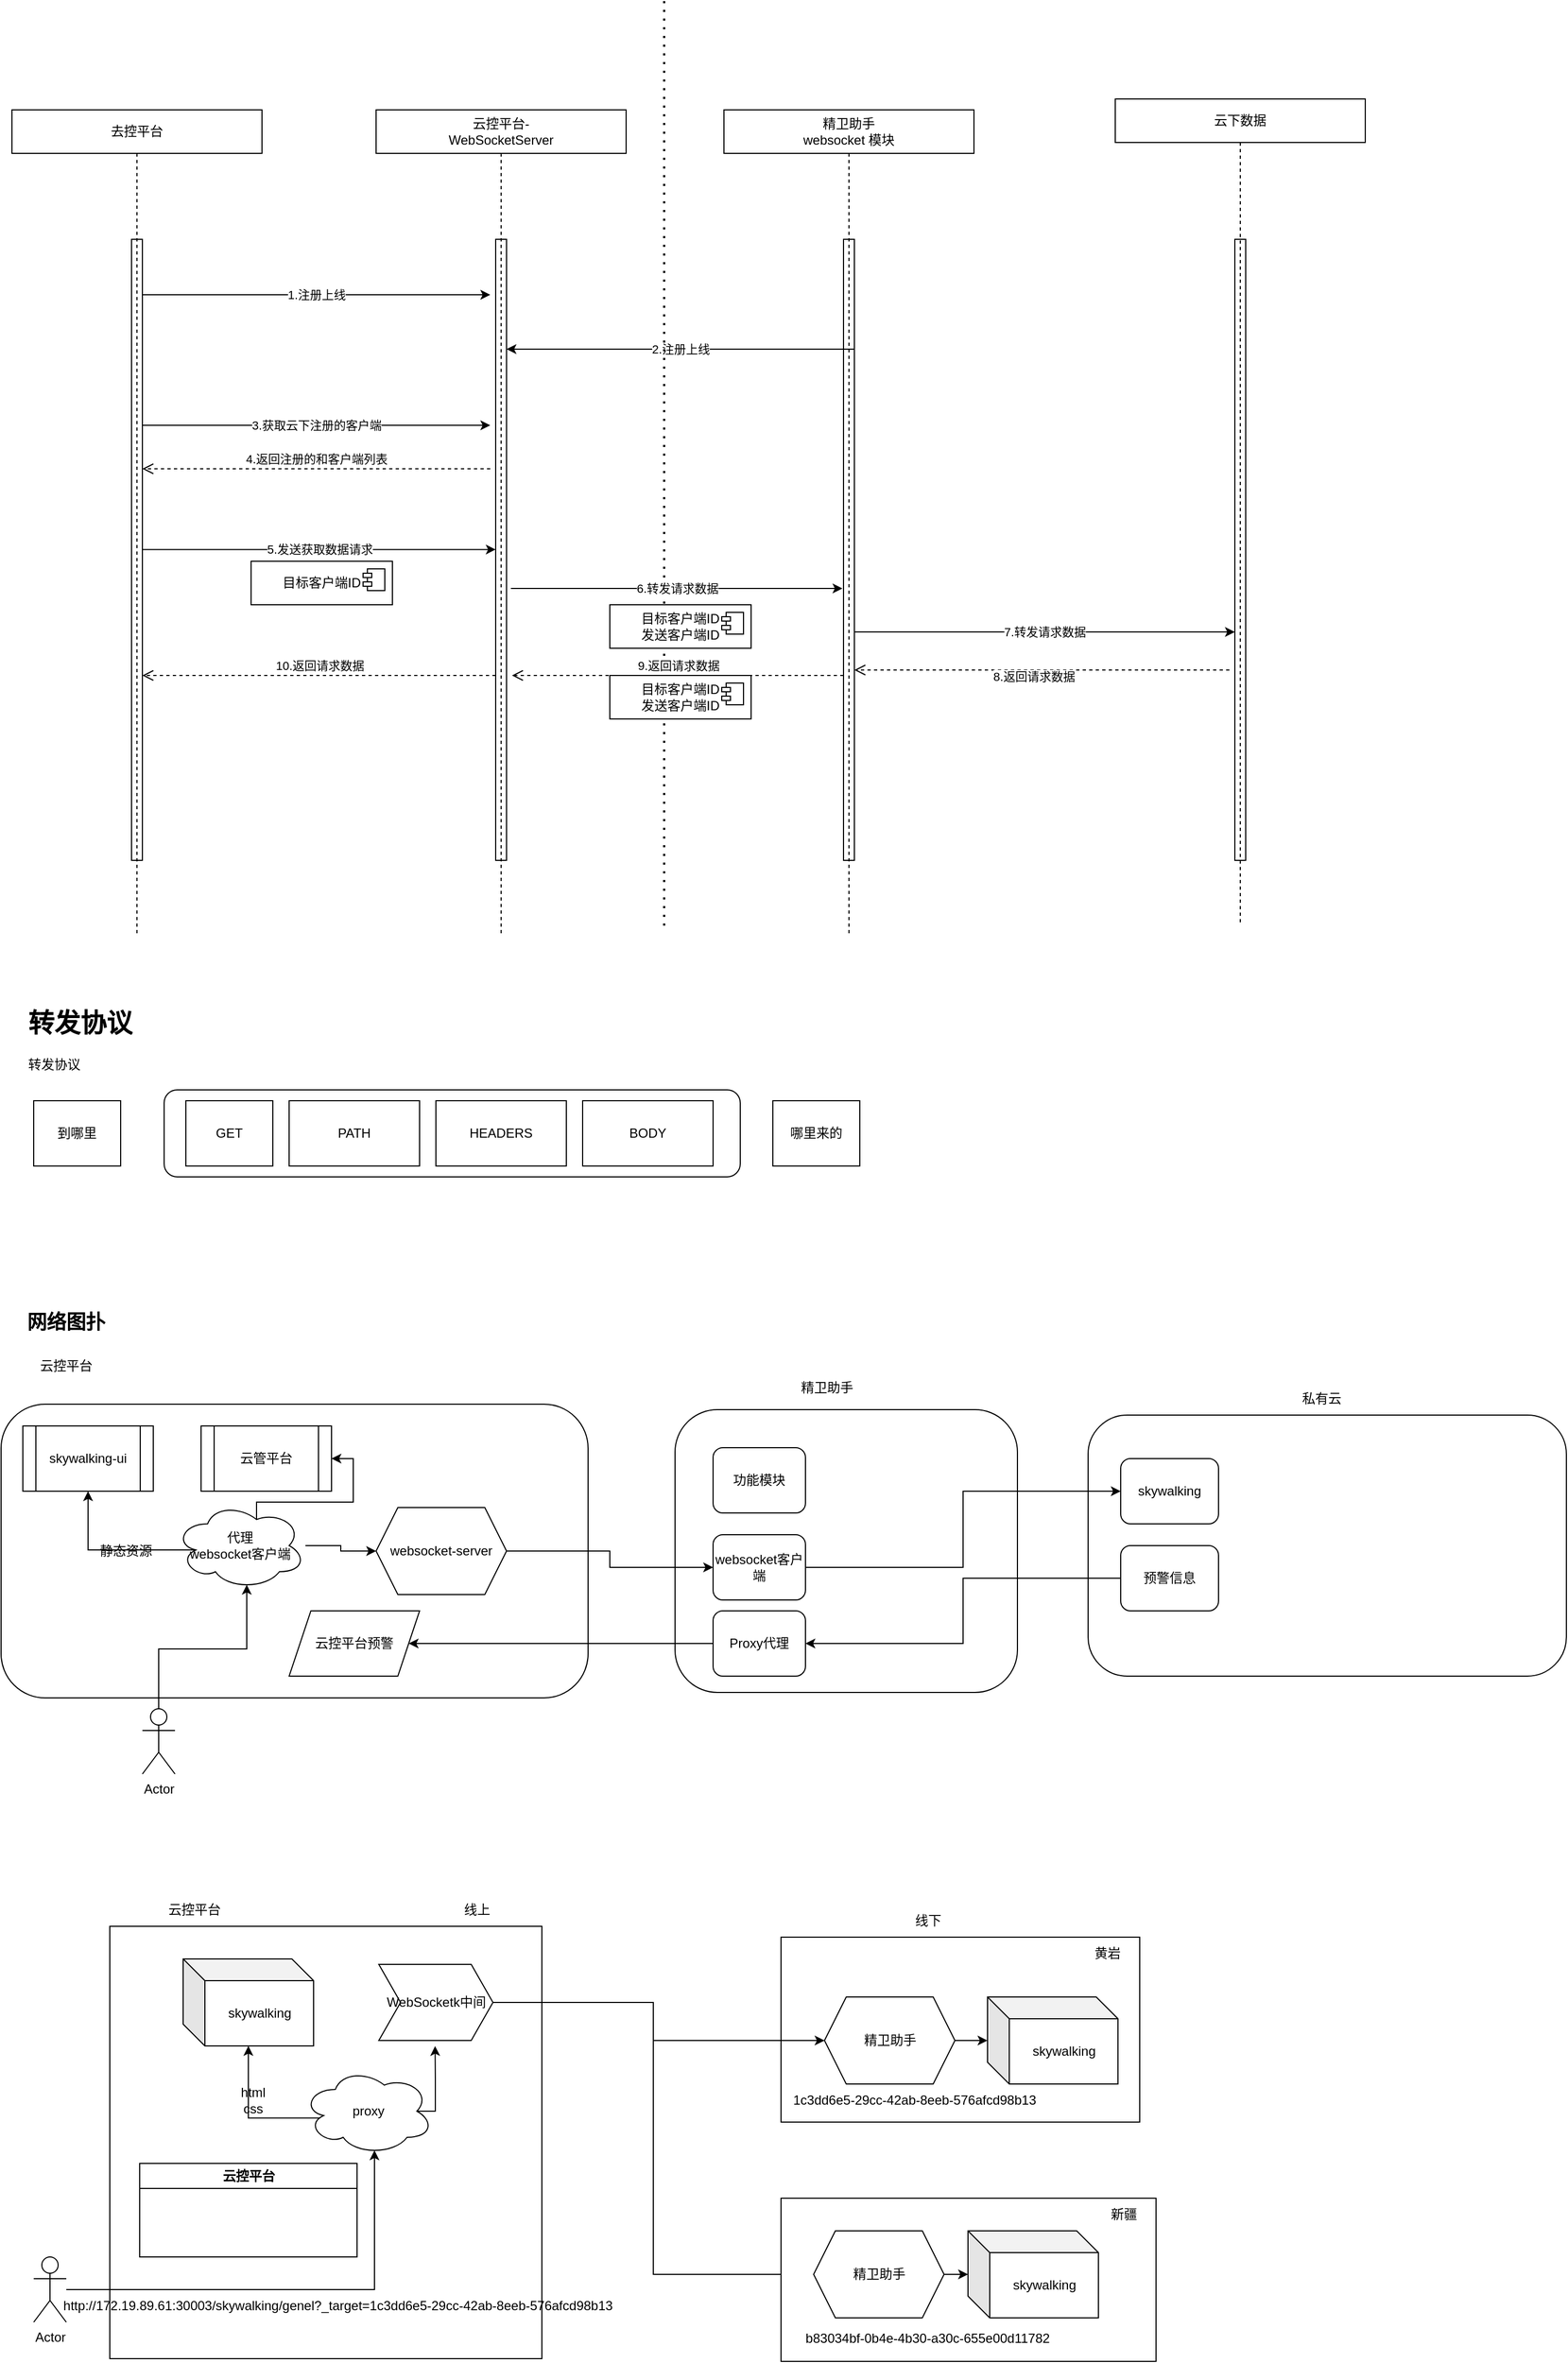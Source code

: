 <mxfile version="22.0.4" type="github">
  <diagram name="第 1 页" id="WVetOxo7rWprdEWdv1dO">
    <mxGraphModel dx="1388" dy="654" grid="1" gridSize="10" guides="1" tooltips="1" connect="1" arrows="1" fold="1" page="1" pageScale="1" pageWidth="827" pageHeight="1169" math="0" shadow="0">
      <root>
        <mxCell id="0" />
        <mxCell id="1" parent="0" />
        <mxCell id="wzpFAZ2yNTVjerZHF5mi-19" value="" style="rounded=0;whiteSpace=wrap;html=1;" parent="1" vertex="1">
          <mxGeometry x="827.5" y="1810" width="330" height="170" as="geometry" />
        </mxCell>
        <mxCell id="Lqw1DMnqhsxvav5ZPbax-16" value="" style="rounded=1;whiteSpace=wrap;html=1;" parent="1" vertex="1">
          <mxGeometry x="260" y="1031" width="530" height="80" as="geometry" />
        </mxCell>
        <mxCell id="MNkrM5vl-jbfUFuz_sfn-18" value="" style="html=1;points=[[0,0,0,0,5],[0,1,0,0,-5],[1,0,0,0,5],[1,1,0,0,-5]];perimeter=orthogonalPerimeter;outlineConnect=0;targetShapes=umlLifeline;portConstraint=eastwest;newEdgeStyle={&quot;curved&quot;:0,&quot;rounded&quot;:0};" parent="1" vertex="1">
          <mxGeometry x="230" y="249" width="10" height="571" as="geometry" />
        </mxCell>
        <mxCell id="MNkrM5vl-jbfUFuz_sfn-19" value="" style="html=1;points=[[0,0,0,0,5],[0,1,0,0,-5],[1,0,0,0,5],[1,1,0,0,-5]];perimeter=orthogonalPerimeter;outlineConnect=0;targetShapes=umlLifeline;portConstraint=eastwest;newEdgeStyle={&quot;curved&quot;:0,&quot;rounded&quot;:0};" parent="1" vertex="1">
          <mxGeometry x="565" y="249" width="10" height="571" as="geometry" />
        </mxCell>
        <mxCell id="MNkrM5vl-jbfUFuz_sfn-20" value="" style="html=1;points=[[0,0,0,0,5],[0,1,0,0,-5],[1,0,0,0,5],[1,1,0,0,-5]];perimeter=orthogonalPerimeter;outlineConnect=0;targetShapes=umlLifeline;portConstraint=eastwest;newEdgeStyle={&quot;curved&quot;:0,&quot;rounded&quot;:0};" parent="1" vertex="1">
          <mxGeometry x="885" y="249" width="10" height="571" as="geometry" />
        </mxCell>
        <mxCell id="MNkrM5vl-jbfUFuz_sfn-21" value="" style="html=1;points=[[0,0,0,0,5],[0,1,0,0,-5],[1,0,0,0,5],[1,1,0,0,-5]];perimeter=orthogonalPerimeter;outlineConnect=0;targetShapes=umlLifeline;portConstraint=eastwest;newEdgeStyle={&quot;curved&quot;:0,&quot;rounded&quot;:0};" parent="1" vertex="1">
          <mxGeometry x="1245" y="249" width="10" height="571" as="geometry" />
        </mxCell>
        <mxCell id="MNkrM5vl-jbfUFuz_sfn-22" value="" style="endArrow=classic;html=1;rounded=0;" parent="1" edge="1">
          <mxGeometry relative="1" as="geometry">
            <mxPoint x="240" y="300" as="sourcePoint" />
            <mxPoint x="560" y="300" as="targetPoint" />
          </mxGeometry>
        </mxCell>
        <mxCell id="MNkrM5vl-jbfUFuz_sfn-23" value="1.注册上线" style="edgeLabel;resizable=0;html=1;align=center;verticalAlign=middle;" parent="MNkrM5vl-jbfUFuz_sfn-22" connectable="0" vertex="1">
          <mxGeometry relative="1" as="geometry" />
        </mxCell>
        <mxCell id="MNkrM5vl-jbfUFuz_sfn-26" value="" style="endArrow=classic;html=1;rounded=0;" parent="1" target="MNkrM5vl-jbfUFuz_sfn-19" edge="1">
          <mxGeometry relative="1" as="geometry">
            <mxPoint x="895" y="350" as="sourcePoint" />
            <mxPoint x="1215" y="350" as="targetPoint" />
          </mxGeometry>
        </mxCell>
        <mxCell id="MNkrM5vl-jbfUFuz_sfn-27" value="2.注册上线" style="edgeLabel;resizable=0;html=1;align=center;verticalAlign=middle;" parent="MNkrM5vl-jbfUFuz_sfn-26" connectable="0" vertex="1">
          <mxGeometry relative="1" as="geometry" />
        </mxCell>
        <mxCell id="MNkrM5vl-jbfUFuz_sfn-28" value="" style="endArrow=none;dashed=1;html=1;dashPattern=1 3;strokeWidth=2;rounded=0;" parent="1" edge="1">
          <mxGeometry width="50" height="50" relative="1" as="geometry">
            <mxPoint x="720" y="880" as="sourcePoint" />
            <mxPoint x="720" y="30" as="targetPoint" />
          </mxGeometry>
        </mxCell>
        <mxCell id="MNkrM5vl-jbfUFuz_sfn-29" value="" style="endArrow=classic;html=1;rounded=0;" parent="1" edge="1">
          <mxGeometry relative="1" as="geometry">
            <mxPoint x="240" y="420" as="sourcePoint" />
            <mxPoint x="560" y="420" as="targetPoint" />
          </mxGeometry>
        </mxCell>
        <mxCell id="MNkrM5vl-jbfUFuz_sfn-30" value="3.获取云下注册的客户端" style="edgeLabel;resizable=0;html=1;align=center;verticalAlign=middle;" parent="MNkrM5vl-jbfUFuz_sfn-29" connectable="0" vertex="1">
          <mxGeometry relative="1" as="geometry" />
        </mxCell>
        <mxCell id="MNkrM5vl-jbfUFuz_sfn-32" value="4.返回注册的和客户端列表" style="html=1;verticalAlign=bottom;endArrow=open;dashed=1;endSize=8;curved=0;rounded=0;" parent="1" edge="1">
          <mxGeometry relative="1" as="geometry">
            <mxPoint x="560" y="460" as="sourcePoint" />
            <mxPoint x="240" y="460" as="targetPoint" />
          </mxGeometry>
        </mxCell>
        <mxCell id="MNkrM5vl-jbfUFuz_sfn-34" value="" style="endArrow=classic;html=1;rounded=0;" parent="1" source="MNkrM5vl-jbfUFuz_sfn-18" edge="1">
          <mxGeometry relative="1" as="geometry">
            <mxPoint x="245" y="534.21" as="sourcePoint" />
            <mxPoint x="565" y="534.21" as="targetPoint" />
          </mxGeometry>
        </mxCell>
        <mxCell id="MNkrM5vl-jbfUFuz_sfn-35" value="5.发送获取数据请求" style="edgeLabel;resizable=0;html=1;align=center;verticalAlign=middle;" parent="MNkrM5vl-jbfUFuz_sfn-34" connectable="0" vertex="1">
          <mxGeometry relative="1" as="geometry" />
        </mxCell>
        <mxCell id="MNkrM5vl-jbfUFuz_sfn-38" value="目标客户端ID" style="html=1;dropTarget=0;whiteSpace=wrap;" parent="1" vertex="1">
          <mxGeometry x="340" y="545" width="130" height="40" as="geometry" />
        </mxCell>
        <mxCell id="MNkrM5vl-jbfUFuz_sfn-39" value="" style="shape=module;jettyWidth=8;jettyHeight=4;" parent="MNkrM5vl-jbfUFuz_sfn-38" vertex="1">
          <mxGeometry x="1" width="20" height="20" relative="1" as="geometry">
            <mxPoint x="-27" y="7" as="offset" />
          </mxGeometry>
        </mxCell>
        <mxCell id="MNkrM5vl-jbfUFuz_sfn-40" value="" style="endArrow=classic;html=1;rounded=0;" parent="1" edge="1">
          <mxGeometry relative="1" as="geometry">
            <mxPoint x="579" y="570" as="sourcePoint" />
            <mxPoint x="884" y="570" as="targetPoint" />
          </mxGeometry>
        </mxCell>
        <mxCell id="MNkrM5vl-jbfUFuz_sfn-41" value="6.转发请求数据" style="edgeLabel;resizable=0;html=1;align=center;verticalAlign=middle;" parent="MNkrM5vl-jbfUFuz_sfn-40" connectable="0" vertex="1">
          <mxGeometry relative="1" as="geometry" />
        </mxCell>
        <mxCell id="MNkrM5vl-jbfUFuz_sfn-42" value="目标客户端ID&lt;br&gt;发送客户端ID" style="html=1;dropTarget=0;whiteSpace=wrap;" parent="1" vertex="1">
          <mxGeometry x="670" y="585" width="130" height="40" as="geometry" />
        </mxCell>
        <mxCell id="MNkrM5vl-jbfUFuz_sfn-43" value="" style="shape=module;jettyWidth=8;jettyHeight=4;" parent="MNkrM5vl-jbfUFuz_sfn-42" vertex="1">
          <mxGeometry x="1" width="20" height="20" relative="1" as="geometry">
            <mxPoint x="-27" y="7" as="offset" />
          </mxGeometry>
        </mxCell>
        <mxCell id="MNkrM5vl-jbfUFuz_sfn-44" value="" style="endArrow=classic;html=1;rounded=0;" parent="1" target="MNkrM5vl-jbfUFuz_sfn-21" edge="1">
          <mxGeometry relative="1" as="geometry">
            <mxPoint x="895" y="610" as="sourcePoint" />
            <mxPoint x="1200" y="610" as="targetPoint" />
          </mxGeometry>
        </mxCell>
        <mxCell id="MNkrM5vl-jbfUFuz_sfn-45" value="7.转发请求数据" style="edgeLabel;resizable=0;html=1;align=center;verticalAlign=middle;" parent="MNkrM5vl-jbfUFuz_sfn-44" connectable="0" vertex="1">
          <mxGeometry relative="1" as="geometry" />
        </mxCell>
        <mxCell id="MNkrM5vl-jbfUFuz_sfn-46" value="目标客户端ID&lt;br&gt;发送客户端ID" style="html=1;dropTarget=0;whiteSpace=wrap;" parent="1" vertex="1">
          <mxGeometry x="670" y="650" width="130" height="40" as="geometry" />
        </mxCell>
        <mxCell id="MNkrM5vl-jbfUFuz_sfn-47" value="" style="shape=module;jettyWidth=8;jettyHeight=4;" parent="MNkrM5vl-jbfUFuz_sfn-46" vertex="1">
          <mxGeometry x="1" width="20" height="20" relative="1" as="geometry">
            <mxPoint x="-27" y="7" as="offset" />
          </mxGeometry>
        </mxCell>
        <mxCell id="MNkrM5vl-jbfUFuz_sfn-50" value="8.返回请求数据" style="html=1;verticalAlign=bottom;endArrow=open;dashed=1;endSize=8;curved=0;rounded=0;" parent="1" edge="1">
          <mxGeometry x="0.043" y="15" relative="1" as="geometry">
            <mxPoint x="1240" y="645" as="sourcePoint" />
            <mxPoint x="895" y="645.0" as="targetPoint" />
            <mxPoint as="offset" />
          </mxGeometry>
        </mxCell>
        <mxCell id="MNkrM5vl-jbfUFuz_sfn-51" value="9.返回请求数据" style="html=1;verticalAlign=bottom;endArrow=open;dashed=1;endSize=8;curved=0;rounded=0;" parent="1" edge="1">
          <mxGeometry relative="1" as="geometry">
            <mxPoint x="885" y="650" as="sourcePoint" />
            <mxPoint x="580" y="650" as="targetPoint" />
          </mxGeometry>
        </mxCell>
        <mxCell id="MNkrM5vl-jbfUFuz_sfn-52" value="10.返回请求数据" style="html=1;verticalAlign=bottom;endArrow=open;dashed=1;endSize=8;curved=0;rounded=0;" parent="1" edge="1">
          <mxGeometry relative="1" as="geometry">
            <mxPoint x="565" y="650" as="sourcePoint" />
            <mxPoint x="240" y="650.0" as="targetPoint" />
          </mxGeometry>
        </mxCell>
        <mxCell id="MNkrM5vl-jbfUFuz_sfn-54" value="去控平台" style="shape=umlLifeline;perimeter=lifelinePerimeter;whiteSpace=wrap;html=1;container=1;dropTarget=0;collapsible=0;recursiveResize=0;outlineConnect=0;portConstraint=eastwest;newEdgeStyle={&quot;curved&quot;:0,&quot;rounded&quot;:0};" parent="1" vertex="1">
          <mxGeometry x="120" y="130" width="230" height="760" as="geometry" />
        </mxCell>
        <mxCell id="MNkrM5vl-jbfUFuz_sfn-55" value="云控平台-&lt;br style=&quot;border-color: var(--border-color);&quot;&gt;WebSocketServer" style="shape=umlLifeline;perimeter=lifelinePerimeter;whiteSpace=wrap;html=1;container=1;dropTarget=0;collapsible=0;recursiveResize=0;outlineConnect=0;portConstraint=eastwest;newEdgeStyle={&quot;curved&quot;:0,&quot;rounded&quot;:0};" parent="1" vertex="1">
          <mxGeometry x="455" y="130" width="230" height="760" as="geometry" />
        </mxCell>
        <mxCell id="MNkrM5vl-jbfUFuz_sfn-56" value="精卫助手&lt;br style=&quot;border-color: var(--border-color);&quot;&gt;websocket&amp;nbsp;模块" style="shape=umlLifeline;perimeter=lifelinePerimeter;whiteSpace=wrap;html=1;container=1;dropTarget=0;collapsible=0;recursiveResize=0;outlineConnect=0;portConstraint=eastwest;newEdgeStyle={&quot;curved&quot;:0,&quot;rounded&quot;:0};" parent="1" vertex="1">
          <mxGeometry x="775" y="130" width="230" height="760" as="geometry" />
        </mxCell>
        <mxCell id="MNkrM5vl-jbfUFuz_sfn-57" value="云下数据" style="shape=umlLifeline;perimeter=lifelinePerimeter;whiteSpace=wrap;html=1;container=1;dropTarget=0;collapsible=0;recursiveResize=0;outlineConnect=0;portConstraint=eastwest;newEdgeStyle={&quot;curved&quot;:0,&quot;rounded&quot;:0};" parent="1" vertex="1">
          <mxGeometry x="1135" y="120" width="230" height="760" as="geometry" />
        </mxCell>
        <mxCell id="Lqw1DMnqhsxvav5ZPbax-1" value="GET" style="rounded=0;whiteSpace=wrap;html=1;" parent="1" vertex="1">
          <mxGeometry x="280" y="1041" width="80" height="60" as="geometry" />
        </mxCell>
        <mxCell id="Lqw1DMnqhsxvav5ZPbax-3" value="PATH" style="rounded=0;whiteSpace=wrap;html=1;" parent="1" vertex="1">
          <mxGeometry x="375" y="1041" width="120" height="60" as="geometry" />
        </mxCell>
        <mxCell id="Lqw1DMnqhsxvav5ZPbax-4" value="HEADERS" style="rounded=0;whiteSpace=wrap;html=1;" parent="1" vertex="1">
          <mxGeometry x="510" y="1041" width="120" height="60" as="geometry" />
        </mxCell>
        <mxCell id="Lqw1DMnqhsxvav5ZPbax-5" value="BODY" style="rounded=0;whiteSpace=wrap;html=1;" parent="1" vertex="1">
          <mxGeometry x="645" y="1041" width="120" height="60" as="geometry" />
        </mxCell>
        <mxCell id="Lqw1DMnqhsxvav5ZPbax-6" value="到哪里" style="rounded=0;whiteSpace=wrap;html=1;" parent="1" vertex="1">
          <mxGeometry x="140" y="1041" width="80" height="60" as="geometry" />
        </mxCell>
        <mxCell id="Lqw1DMnqhsxvav5ZPbax-7" value="哪里来的" style="rounded=0;whiteSpace=wrap;html=1;" parent="1" vertex="1">
          <mxGeometry x="820" y="1041" width="80" height="60" as="geometry" />
        </mxCell>
        <mxCell id="Lqw1DMnqhsxvav5ZPbax-17" value="&lt;h1&gt;转发协议&lt;/h1&gt;&lt;p&gt;转发协议&lt;/p&gt;" style="text;html=1;strokeColor=none;fillColor=none;spacing=5;spacingTop=-20;whiteSpace=wrap;overflow=hidden;rounded=0;" parent="1" vertex="1">
          <mxGeometry x="130" y="950" width="190" height="70" as="geometry" />
        </mxCell>
        <mxCell id="Lqw1DMnqhsxvav5ZPbax-18" value="&lt;font style=&quot;font-size: 18px;&quot;&gt;网络图扑&lt;/font&gt;" style="text;html=1;strokeColor=none;fillColor=none;align=center;verticalAlign=middle;whiteSpace=wrap;rounded=0;fontStyle=1" parent="1" vertex="1">
          <mxGeometry x="120" y="1230" width="100" height="30" as="geometry" />
        </mxCell>
        <mxCell id="Lqw1DMnqhsxvav5ZPbax-19" value="" style="rounded=1;whiteSpace=wrap;html=1;" parent="1" vertex="1">
          <mxGeometry x="110" y="1320" width="540" height="270" as="geometry" />
        </mxCell>
        <mxCell id="Lqw1DMnqhsxvav5ZPbax-20" value="云控平台" style="text;html=1;strokeColor=none;fillColor=none;align=center;verticalAlign=middle;whiteSpace=wrap;rounded=0;" parent="1" vertex="1">
          <mxGeometry x="140" y="1270" width="60" height="30" as="geometry" />
        </mxCell>
        <mxCell id="Lqw1DMnqhsxvav5ZPbax-21" value="skywalking-ui" style="shape=process;whiteSpace=wrap;html=1;backgroundOutline=1;" parent="1" vertex="1">
          <mxGeometry x="130" y="1340" width="120" height="60" as="geometry" />
        </mxCell>
        <mxCell id="Lqw1DMnqhsxvav5ZPbax-30" style="edgeStyle=orthogonalEdgeStyle;rounded=0;orthogonalLoop=1;jettySize=auto;html=1;entryX=0.5;entryY=1;entryDx=0;entryDy=0;exitX=0.16;exitY=0.55;exitDx=0;exitDy=0;exitPerimeter=0;" parent="1" source="Lqw1DMnqhsxvav5ZPbax-27" target="Lqw1DMnqhsxvav5ZPbax-21" edge="1">
          <mxGeometry relative="1" as="geometry" />
        </mxCell>
        <mxCell id="Lqw1DMnqhsxvav5ZPbax-39" style="edgeStyle=orthogonalEdgeStyle;rounded=0;orthogonalLoop=1;jettySize=auto;html=1;" parent="1" source="Lqw1DMnqhsxvav5ZPbax-27" target="Lqw1DMnqhsxvav5ZPbax-38" edge="1">
          <mxGeometry relative="1" as="geometry" />
        </mxCell>
        <mxCell id="8oVFdUCeZvIkw6Fl-5u3-2" style="edgeStyle=orthogonalEdgeStyle;rounded=0;orthogonalLoop=1;jettySize=auto;html=1;exitX=0.625;exitY=0.2;exitDx=0;exitDy=0;exitPerimeter=0;entryX=1;entryY=0.5;entryDx=0;entryDy=0;" parent="1" source="Lqw1DMnqhsxvav5ZPbax-27" target="8oVFdUCeZvIkw6Fl-5u3-1" edge="1">
          <mxGeometry relative="1" as="geometry">
            <Array as="points">
              <mxPoint x="345" y="1410" />
              <mxPoint x="434" y="1410" />
              <mxPoint x="434" y="1370" />
            </Array>
          </mxGeometry>
        </mxCell>
        <mxCell id="Lqw1DMnqhsxvav5ZPbax-27" value="代理&lt;br&gt;websocket客户端" style="ellipse;shape=cloud;whiteSpace=wrap;html=1;" parent="1" vertex="1">
          <mxGeometry x="270" y="1410" width="120" height="80" as="geometry" />
        </mxCell>
        <mxCell id="Lqw1DMnqhsxvav5ZPbax-28" value="Actor" style="shape=umlActor;verticalLabelPosition=bottom;verticalAlign=top;html=1;outlineConnect=0;" parent="1" vertex="1">
          <mxGeometry x="240" y="1600" width="30" height="60" as="geometry" />
        </mxCell>
        <mxCell id="Lqw1DMnqhsxvav5ZPbax-29" style="edgeStyle=orthogonalEdgeStyle;rounded=0;orthogonalLoop=1;jettySize=auto;html=1;entryX=0.55;entryY=0.95;entryDx=0;entryDy=0;entryPerimeter=0;" parent="1" source="Lqw1DMnqhsxvav5ZPbax-28" target="Lqw1DMnqhsxvav5ZPbax-27" edge="1">
          <mxGeometry relative="1" as="geometry" />
        </mxCell>
        <mxCell id="Lqw1DMnqhsxvav5ZPbax-31" value="静态资源" style="text;html=1;strokeColor=none;fillColor=none;align=center;verticalAlign=middle;whiteSpace=wrap;rounded=0;" parent="1" vertex="1">
          <mxGeometry x="195" y="1440" width="60" height="30" as="geometry" />
        </mxCell>
        <mxCell id="Lqw1DMnqhsxvav5ZPbax-32" value="" style="rounded=1;whiteSpace=wrap;html=1;" parent="1" vertex="1">
          <mxGeometry x="730" y="1325" width="315" height="260" as="geometry" />
        </mxCell>
        <mxCell id="Lqw1DMnqhsxvav5ZPbax-33" value="" style="rounded=1;whiteSpace=wrap;html=1;" parent="1" vertex="1">
          <mxGeometry x="1110" y="1330" width="440" height="240" as="geometry" />
        </mxCell>
        <mxCell id="Lqw1DMnqhsxvav5ZPbax-34" value="精卫助手" style="text;html=1;strokeColor=none;fillColor=none;align=center;verticalAlign=middle;whiteSpace=wrap;rounded=0;" parent="1" vertex="1">
          <mxGeometry x="840" y="1290" width="60" height="30" as="geometry" />
        </mxCell>
        <mxCell id="Lqw1DMnqhsxvav5ZPbax-35" value="私有云" style="text;html=1;strokeColor=none;fillColor=none;align=center;verticalAlign=middle;whiteSpace=wrap;rounded=0;" parent="1" vertex="1">
          <mxGeometry x="1280" y="1300" width="90" height="30" as="geometry" />
        </mxCell>
        <mxCell id="Lqw1DMnqhsxvav5ZPbax-40" style="edgeStyle=orthogonalEdgeStyle;rounded=0;orthogonalLoop=1;jettySize=auto;html=1;entryX=0;entryY=0.5;entryDx=0;entryDy=0;" parent="1" source="Lqw1DMnqhsxvav5ZPbax-38" target="Lqw1DMnqhsxvav5ZPbax-42" edge="1">
          <mxGeometry relative="1" as="geometry" />
        </mxCell>
        <mxCell id="Lqw1DMnqhsxvav5ZPbax-38" value="websocket-server" style="shape=hexagon;perimeter=hexagonPerimeter2;whiteSpace=wrap;html=1;fixedSize=1;" parent="1" vertex="1">
          <mxGeometry x="455" y="1415" width="120" height="80" as="geometry" />
        </mxCell>
        <mxCell id="Lqw1DMnqhsxvav5ZPbax-41" value="功能模块" style="rounded=1;whiteSpace=wrap;html=1;" parent="1" vertex="1">
          <mxGeometry x="765" y="1360" width="85" height="60" as="geometry" />
        </mxCell>
        <mxCell id="Lqw1DMnqhsxvav5ZPbax-45" style="edgeStyle=orthogonalEdgeStyle;rounded=0;orthogonalLoop=1;jettySize=auto;html=1;entryX=0;entryY=0.5;entryDx=0;entryDy=0;" parent="1" source="Lqw1DMnqhsxvav5ZPbax-42" target="Lqw1DMnqhsxvav5ZPbax-43" edge="1">
          <mxGeometry relative="1" as="geometry" />
        </mxCell>
        <mxCell id="Lqw1DMnqhsxvav5ZPbax-42" value="websocket客户端" style="rounded=1;whiteSpace=wrap;html=1;" parent="1" vertex="1">
          <mxGeometry x="765" y="1440" width="85" height="60" as="geometry" />
        </mxCell>
        <mxCell id="Lqw1DMnqhsxvav5ZPbax-43" value="skywalking" style="rounded=1;whiteSpace=wrap;html=1;" parent="1" vertex="1">
          <mxGeometry x="1140" y="1370" width="90" height="60" as="geometry" />
        </mxCell>
        <mxCell id="Lqw1DMnqhsxvav5ZPbax-48" style="edgeStyle=orthogonalEdgeStyle;rounded=0;orthogonalLoop=1;jettySize=auto;html=1;entryX=1;entryY=0.5;entryDx=0;entryDy=0;" parent="1" source="Lqw1DMnqhsxvav5ZPbax-44" target="Lqw1DMnqhsxvav5ZPbax-47" edge="1">
          <mxGeometry relative="1" as="geometry" />
        </mxCell>
        <mxCell id="Lqw1DMnqhsxvav5ZPbax-44" value="预警信息" style="rounded=1;whiteSpace=wrap;html=1;" parent="1" vertex="1">
          <mxGeometry x="1140" y="1450" width="90" height="60" as="geometry" />
        </mxCell>
        <mxCell id="Lqw1DMnqhsxvav5ZPbax-50" style="edgeStyle=orthogonalEdgeStyle;rounded=0;orthogonalLoop=1;jettySize=auto;html=1;" parent="1" source="Lqw1DMnqhsxvav5ZPbax-47" target="Lqw1DMnqhsxvav5ZPbax-49" edge="1">
          <mxGeometry relative="1" as="geometry" />
        </mxCell>
        <mxCell id="Lqw1DMnqhsxvav5ZPbax-47" value="Proxy代理" style="rounded=1;whiteSpace=wrap;html=1;" parent="1" vertex="1">
          <mxGeometry x="765" y="1510" width="85" height="60" as="geometry" />
        </mxCell>
        <mxCell id="Lqw1DMnqhsxvav5ZPbax-49" value="云控平台预警" style="shape=parallelogram;perimeter=parallelogramPerimeter;whiteSpace=wrap;html=1;fixedSize=1;" parent="1" vertex="1">
          <mxGeometry x="375" y="1510" width="120" height="60" as="geometry" />
        </mxCell>
        <mxCell id="8oVFdUCeZvIkw6Fl-5u3-1" value="云管平台" style="shape=process;whiteSpace=wrap;html=1;backgroundOutline=1;" parent="1" vertex="1">
          <mxGeometry x="294" y="1340" width="120" height="60" as="geometry" />
        </mxCell>
        <mxCell id="wzpFAZ2yNTVjerZHF5mi-1" value="" style="whiteSpace=wrap;html=1;aspect=fixed;" parent="1" vertex="1">
          <mxGeometry x="210" y="1800" width="397.5" height="397.5" as="geometry" />
        </mxCell>
        <mxCell id="wzpFAZ2yNTVjerZHF5mi-2" value="skywalking" style="shape=cube;whiteSpace=wrap;html=1;boundedLbl=1;backgroundOutline=1;darkOpacity=0.05;darkOpacity2=0.1;" parent="1" vertex="1">
          <mxGeometry x="277.5" y="1830" width="120" height="80" as="geometry" />
        </mxCell>
        <mxCell id="wzpFAZ2yNTVjerZHF5mi-10" style="edgeStyle=orthogonalEdgeStyle;rounded=0;orthogonalLoop=1;jettySize=auto;html=1;exitX=0.172;exitY=0.578;exitDx=0;exitDy=0;exitPerimeter=0;" parent="1" source="wzpFAZ2yNTVjerZHF5mi-3" target="wzpFAZ2yNTVjerZHF5mi-2" edge="1">
          <mxGeometry relative="1" as="geometry">
            <Array as="points">
              <mxPoint x="337.5" y="1976" />
            </Array>
          </mxGeometry>
        </mxCell>
        <mxCell id="wzpFAZ2yNTVjerZHF5mi-13" style="edgeStyle=orthogonalEdgeStyle;rounded=0;orthogonalLoop=1;jettySize=auto;html=1;entryX=0.493;entryY=1.073;entryDx=0;entryDy=0;entryPerimeter=0;exitX=0.875;exitY=0.5;exitDx=0;exitDy=0;exitPerimeter=0;" parent="1" source="wzpFAZ2yNTVjerZHF5mi-3" target="wzpFAZ2yNTVjerZHF5mi-15" edge="1">
          <mxGeometry relative="1" as="geometry">
            <Array as="points">
              <mxPoint x="509.5" y="1970" />
              <mxPoint x="509.5" y="1940" />
            </Array>
          </mxGeometry>
        </mxCell>
        <mxCell id="wzpFAZ2yNTVjerZHF5mi-3" value="proxy" style="ellipse;shape=cloud;whiteSpace=wrap;html=1;" parent="1" vertex="1">
          <mxGeometry x="387.5" y="1930" width="120" height="80" as="geometry" />
        </mxCell>
        <mxCell id="wzpFAZ2yNTVjerZHF5mi-5" value="线上" style="text;html=1;strokeColor=none;fillColor=none;align=center;verticalAlign=middle;whiteSpace=wrap;rounded=0;" parent="1" vertex="1">
          <mxGeometry x="517.5" y="1770" width="60" height="30" as="geometry" />
        </mxCell>
        <mxCell id="wzpFAZ2yNTVjerZHF5mi-6" value="线下" style="text;html=1;strokeColor=none;fillColor=none;align=center;verticalAlign=middle;whiteSpace=wrap;rounded=0;" parent="1" vertex="1">
          <mxGeometry x="932.5" y="1780" width="60" height="30" as="geometry" />
        </mxCell>
        <mxCell id="wzpFAZ2yNTVjerZHF5mi-7" value="Actor" style="shape=umlActor;verticalLabelPosition=bottom;verticalAlign=top;html=1;outlineConnect=0;" parent="1" vertex="1">
          <mxGeometry x="140" y="2104" width="30" height="60" as="geometry" />
        </mxCell>
        <mxCell id="wzpFAZ2yNTVjerZHF5mi-8" style="edgeStyle=orthogonalEdgeStyle;rounded=0;orthogonalLoop=1;jettySize=auto;html=1;entryX=0.55;entryY=0.95;entryDx=0;entryDy=0;entryPerimeter=0;" parent="1" source="wzpFAZ2yNTVjerZHF5mi-7" target="wzpFAZ2yNTVjerZHF5mi-3" edge="1">
          <mxGeometry relative="1" as="geometry" />
        </mxCell>
        <mxCell id="wzpFAZ2yNTVjerZHF5mi-11" value="http://172.19.89.61:30003/skywalking/genel?_target=1c3dd6e5-29cc-42ab-8eeb-576afcd98b13" style="text;html=1;strokeColor=none;fillColor=none;align=center;verticalAlign=middle;whiteSpace=wrap;rounded=0;" parent="1" vertex="1">
          <mxGeometry x="145" y="2134" width="550" height="30" as="geometry" />
        </mxCell>
        <mxCell id="wzpFAZ2yNTVjerZHF5mi-12" value="html&lt;br&gt;css" style="text;html=1;strokeColor=none;fillColor=none;align=center;verticalAlign=middle;whiteSpace=wrap;rounded=0;" parent="1" vertex="1">
          <mxGeometry x="311.5" y="1945" width="60" height="30" as="geometry" />
        </mxCell>
        <mxCell id="wzpFAZ2yNTVjerZHF5mi-14" value="skywalking" style="shape=cube;whiteSpace=wrap;html=1;boundedLbl=1;backgroundOutline=1;darkOpacity=0.05;darkOpacity2=0.1;" parent="1" vertex="1">
          <mxGeometry x="1017.5" y="1865" width="120" height="80" as="geometry" />
        </mxCell>
        <mxCell id="wzpFAZ2yNTVjerZHF5mi-30" style="edgeStyle=orthogonalEdgeStyle;rounded=0;orthogonalLoop=1;jettySize=auto;html=1;" parent="1" source="wzpFAZ2yNTVjerZHF5mi-15" target="wzpFAZ2yNTVjerZHF5mi-28" edge="1">
          <mxGeometry relative="1" as="geometry">
            <Array as="points">
              <mxPoint x="710" y="1870" />
              <mxPoint x="710" y="1905" />
            </Array>
          </mxGeometry>
        </mxCell>
        <mxCell id="wzpFAZ2yNTVjerZHF5mi-31" style="edgeStyle=orthogonalEdgeStyle;rounded=0;orthogonalLoop=1;jettySize=auto;html=1;entryX=0;entryY=0.5;entryDx=0;entryDy=0;" parent="1" source="wzpFAZ2yNTVjerZHF5mi-15" target="wzpFAZ2yNTVjerZHF5mi-29" edge="1">
          <mxGeometry relative="1" as="geometry" />
        </mxCell>
        <mxCell id="wzpFAZ2yNTVjerZHF5mi-15" value="WebSocketk中间" style="shape=step;perimeter=stepPerimeter;whiteSpace=wrap;html=1;fixedSize=1;" parent="1" vertex="1">
          <mxGeometry x="457.5" y="1835" width="105" height="70" as="geometry" />
        </mxCell>
        <mxCell id="wzpFAZ2yNTVjerZHF5mi-18" value="云控平台" style="text;html=1;strokeColor=none;fillColor=none;align=center;verticalAlign=middle;whiteSpace=wrap;rounded=0;" parent="1" vertex="1">
          <mxGeometry x="257.5" y="1770" width="60" height="30" as="geometry" />
        </mxCell>
        <mxCell id="wzpFAZ2yNTVjerZHF5mi-20" value="" style="rounded=0;whiteSpace=wrap;html=1;" parent="1" vertex="1">
          <mxGeometry x="827.5" y="2050" width="345" height="150" as="geometry" />
        </mxCell>
        <mxCell id="wzpFAZ2yNTVjerZHF5mi-21" value="skywalking" style="shape=cube;whiteSpace=wrap;html=1;boundedLbl=1;backgroundOutline=1;darkOpacity=0.05;darkOpacity2=0.1;" parent="1" vertex="1">
          <mxGeometry x="999.5" y="2080" width="120" height="80" as="geometry" />
        </mxCell>
        <mxCell id="wzpFAZ2yNTVjerZHF5mi-24" value="黄岩" style="text;html=1;strokeColor=none;fillColor=none;align=center;verticalAlign=middle;whiteSpace=wrap;rounded=0;" parent="1" vertex="1">
          <mxGeometry x="1097.5" y="1810" width="60" height="30" as="geometry" />
        </mxCell>
        <mxCell id="wzpFAZ2yNTVjerZHF5mi-25" value="新疆" style="text;html=1;strokeColor=none;fillColor=none;align=center;verticalAlign=middle;whiteSpace=wrap;rounded=0;" parent="1" vertex="1">
          <mxGeometry x="1112.5" y="2050" width="60" height="30" as="geometry" />
        </mxCell>
        <mxCell id="wzpFAZ2yNTVjerZHF5mi-26" value="1c3dd6e5-29cc-42ab-8eeb-576afcd98b13" style="text;html=1;strokeColor=none;fillColor=none;align=center;verticalAlign=middle;whiteSpace=wrap;rounded=0;" parent="1" vertex="1">
          <mxGeometry x="802.5" y="1945" width="295" height="30" as="geometry" />
        </mxCell>
        <mxCell id="wzpFAZ2yNTVjerZHF5mi-27" value="b83034bf-0b4e-4b30-a30c-655e00d11782" style="text;html=1;strokeColor=none;fillColor=none;align=center;verticalAlign=middle;whiteSpace=wrap;rounded=0;" parent="1" vertex="1">
          <mxGeometry x="814.5" y="2164" width="295" height="30" as="geometry" />
        </mxCell>
        <mxCell id="wzpFAZ2yNTVjerZHF5mi-28" value="精卫助手" style="shape=hexagon;perimeter=hexagonPerimeter2;whiteSpace=wrap;html=1;fixedSize=1;" parent="1" vertex="1">
          <mxGeometry x="867.5" y="1865" width="120" height="80" as="geometry" />
        </mxCell>
        <mxCell id="2UpnGSKjC5STj2f3-a9j-2" style="edgeStyle=orthogonalEdgeStyle;rounded=0;orthogonalLoop=1;jettySize=auto;html=1;exitX=1;exitY=0.5;exitDx=0;exitDy=0;" edge="1" parent="1" source="wzpFAZ2yNTVjerZHF5mi-29" target="wzpFAZ2yNTVjerZHF5mi-21">
          <mxGeometry relative="1" as="geometry" />
        </mxCell>
        <mxCell id="wzpFAZ2yNTVjerZHF5mi-29" value="精卫助手" style="shape=hexagon;perimeter=hexagonPerimeter2;whiteSpace=wrap;html=1;fixedSize=1;" parent="1" vertex="1">
          <mxGeometry x="857.5" y="2080" width="120" height="80" as="geometry" />
        </mxCell>
        <mxCell id="wzpFAZ2yNTVjerZHF5mi-32" value="云控平台" style="swimlane;whiteSpace=wrap;html=1;fillColor=#FFFFFF;" parent="1" vertex="1">
          <mxGeometry x="237.5" y="2018" width="200" height="86" as="geometry" />
        </mxCell>
        <mxCell id="2UpnGSKjC5STj2f3-a9j-3" style="edgeStyle=orthogonalEdgeStyle;rounded=0;orthogonalLoop=1;jettySize=auto;html=1;exitX=1;exitY=0.5;exitDx=0;exitDy=0;entryX=-0.001;entryY=0.489;entryDx=0;entryDy=0;entryPerimeter=0;" edge="1" parent="1" source="wzpFAZ2yNTVjerZHF5mi-28" target="wzpFAZ2yNTVjerZHF5mi-14">
          <mxGeometry relative="1" as="geometry" />
        </mxCell>
      </root>
    </mxGraphModel>
  </diagram>
</mxfile>
